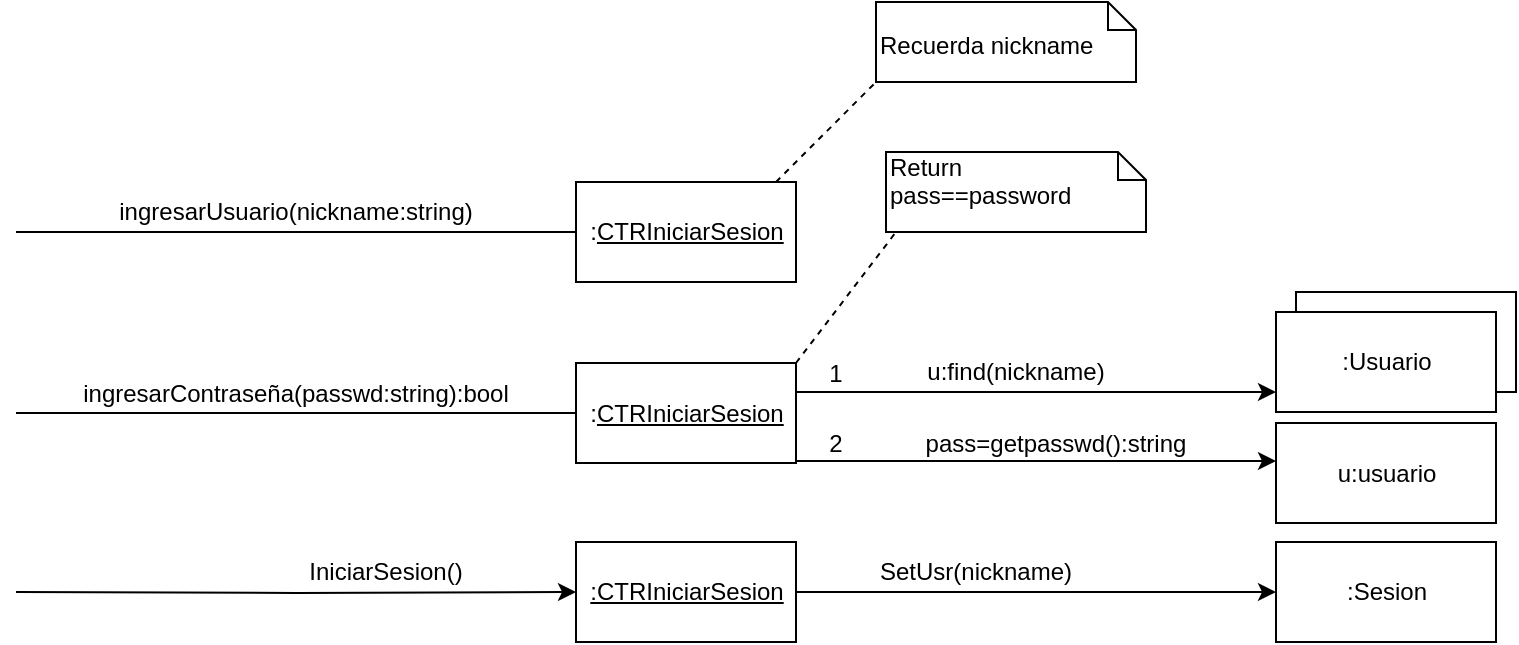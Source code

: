 <mxfile version="10.7.3" type="device"><diagram id="ZuGCl24TimJ8Vy4L3KvW" name="Page-1"><mxGraphModel dx="1188" dy="691" grid="1" gridSize="10" guides="1" tooltips="1" connect="1" arrows="1" fold="1" page="1" pageScale="1" pageWidth="1169" pageHeight="827" math="0" shadow="0"><root><mxCell id="0"/><mxCell id="1" parent="0"/><mxCell id="XuXiGgBF2Fl8GlUCllvv-1" value=":&lt;u&gt;CTRIniciarSesion&lt;/u&gt;" style="html=1;" parent="1" vertex="1"><mxGeometry x="320" y="120" width="110" height="50" as="geometry"/></mxCell><mxCell id="XuXiGgBF2Fl8GlUCllvv-5" value="" style="endArrow=none;html=1;" parent="1" edge="1"><mxGeometry width="50" height="50" relative="1" as="geometry"><mxPoint x="40" y="145" as="sourcePoint"/><mxPoint x="320" y="145" as="targetPoint"/><Array as="points"/></mxGeometry></mxCell><mxCell id="XuXiGgBF2Fl8GlUCllvv-18" value="" style="edgeStyle=orthogonalEdgeStyle;rounded=0;orthogonalLoop=1;jettySize=auto;html=1;" parent="1" edge="1"><mxGeometry relative="1" as="geometry"><mxPoint x="670" y="225" as="targetPoint"/><mxPoint x="430" y="225" as="sourcePoint"/></mxGeometry></mxCell><mxCell id="XuXiGgBF2Fl8GlUCllvv-6" value=":&lt;u&gt;CTRIniciarSesion&lt;/u&gt;" style="html=1;" parent="1" vertex="1"><mxGeometry x="320" y="210.5" width="110" height="50" as="geometry"/></mxCell><mxCell id="XuXiGgBF2Fl8GlUCllvv-7" value="" style="endArrow=none;html=1;" parent="1" edge="1"><mxGeometry width="50" height="50" relative="1" as="geometry"><mxPoint x="40" y="235.5" as="sourcePoint"/><mxPoint x="320" y="235.5" as="targetPoint"/><Array as="points"/></mxGeometry></mxCell><mxCell id="XuXiGgBF2Fl8GlUCllvv-8" value="ingresarUsuario(nickname:string)" style="text;html=1;strokeColor=none;fillColor=none;align=center;verticalAlign=middle;whiteSpace=wrap;rounded=0;" parent="1" vertex="1"><mxGeometry x="160" y="125" width="40" height="20" as="geometry"/></mxCell><mxCell id="XuXiGgBF2Fl8GlUCllvv-9" value="ingresarContraseña(passwd:string):bool&lt;br&gt;" style="text;html=1;strokeColor=none;fillColor=none;align=center;verticalAlign=middle;whiteSpace=wrap;rounded=0;" parent="1" vertex="1"><mxGeometry x="160" y="215.5" width="40" height="20" as="geometry"/></mxCell><mxCell id="XuXiGgBF2Fl8GlUCllvv-19" value="" style="html=1;" parent="1" vertex="1"><mxGeometry x="680" y="175" width="110" height="50" as="geometry"/></mxCell><mxCell id="XuXiGgBF2Fl8GlUCllvv-20" value=":Usuario&lt;br&gt;" style="html=1;" parent="1" vertex="1"><mxGeometry x="670" y="185" width="110" height="50" as="geometry"/></mxCell><mxCell id="XuXiGgBF2Fl8GlUCllvv-32" value="" style="edgeStyle=orthogonalEdgeStyle;rounded=0;orthogonalLoop=1;jettySize=auto;html=1;" parent="1" target="XuXiGgBF2Fl8GlUCllvv-31" edge="1"><mxGeometry relative="1" as="geometry"><mxPoint x="40" y="325" as="sourcePoint"/></mxGeometry></mxCell><mxCell id="XuXiGgBF2Fl8GlUCllvv-24" value="u:usuario&lt;br&gt;" style="html=1;" parent="1" vertex="1"><mxGeometry x="670" y="240.5" width="110" height="50" as="geometry"/></mxCell><mxCell id="XuXiGgBF2Fl8GlUCllvv-35" value="" style="edgeStyle=orthogonalEdgeStyle;rounded=0;orthogonalLoop=1;jettySize=auto;html=1;" parent="1" source="XuXiGgBF2Fl8GlUCllvv-31" target="XuXiGgBF2Fl8GlUCllvv-34" edge="1"><mxGeometry relative="1" as="geometry"/></mxCell><mxCell id="XuXiGgBF2Fl8GlUCllvv-31" value="&lt;u&gt;:CTRIniciarSesion&lt;/u&gt;" style="html=1;" parent="1" vertex="1"><mxGeometry x="320" y="300" width="110" height="50" as="geometry"/></mxCell><mxCell id="XuXiGgBF2Fl8GlUCllvv-34" value=":Sesion&lt;br&gt;" style="html=1;" parent="1" vertex="1"><mxGeometry x="670" y="300" width="110" height="50" as="geometry"/></mxCell><mxCell id="XuXiGgBF2Fl8GlUCllvv-21" value="&lt;br&gt;Recuerda nickname" style="shape=note;whiteSpace=wrap;html=1;size=14;verticalAlign=top;align=left;spacingTop=-6;" parent="1" vertex="1"><mxGeometry x="470" y="30" width="130" height="40" as="geometry"/></mxCell><mxCell id="XuXiGgBF2Fl8GlUCllvv-22" value="" style="endArrow=none;dashed=1;html=1;" parent="1" edge="1"><mxGeometry width="50" height="50" relative="1" as="geometry"><mxPoint x="420" y="120" as="sourcePoint"/><mxPoint x="470" y="70" as="targetPoint"/><Array as="points"/></mxGeometry></mxCell><mxCell id="XuXiGgBF2Fl8GlUCllvv-23" value="u:find(nickname)&lt;br&gt;" style="text;html=1;strokeColor=none;fillColor=none;align=center;verticalAlign=middle;whiteSpace=wrap;rounded=0;" parent="1" vertex="1"><mxGeometry x="520" y="205" width="40" height="20" as="geometry"/></mxCell><mxCell id="XuXiGgBF2Fl8GlUCllvv-26" value="pass=getpasswd():string" style="text;html=1;strokeColor=none;fillColor=none;align=center;verticalAlign=middle;whiteSpace=wrap;rounded=0;" parent="1" vertex="1"><mxGeometry x="540" y="240.5" width="40" height="20" as="geometry"/></mxCell><mxCell id="XuXiGgBF2Fl8GlUCllvv-29" value="" style="endArrow=none;dashed=1;html=1;exitX=0;exitY=0.25;exitDx=0;exitDy=0;" parent="1" source="J390TDP3BY8aMhdnSAxX-2" edge="1"><mxGeometry width="50" height="50" relative="1" as="geometry"><mxPoint x="430" y="195" as="sourcePoint"/><mxPoint x="480" y="145" as="targetPoint"/></mxGeometry></mxCell><mxCell id="XuXiGgBF2Fl8GlUCllvv-30" value="Return&lt;br&gt;pass==password&lt;br&gt;" style="shape=note;whiteSpace=wrap;html=1;size=14;verticalAlign=top;align=left;spacingTop=-6;" parent="1" vertex="1"><mxGeometry x="475" y="105" width="130" height="40" as="geometry"/></mxCell><mxCell id="XuXiGgBF2Fl8GlUCllvv-33" value="IniciarSesion()&lt;br&gt;" style="text;html=1;strokeColor=none;fillColor=none;align=center;verticalAlign=middle;whiteSpace=wrap;rounded=0;" parent="1" vertex="1"><mxGeometry x="205" y="305" width="40" height="20" as="geometry"/></mxCell><mxCell id="XuXiGgBF2Fl8GlUCllvv-36" value="SetUsr(nickname)&lt;br&gt;" style="text;html=1;strokeColor=none;fillColor=none;align=center;verticalAlign=middle;whiteSpace=wrap;rounded=0;" parent="1" vertex="1"><mxGeometry x="500" y="305" width="40" height="20" as="geometry"/></mxCell><mxCell id="J390TDP3BY8aMhdnSAxX-1" value="" style="edgeStyle=orthogonalEdgeStyle;rounded=0;orthogonalLoop=1;jettySize=auto;html=1;" parent="1" edge="1"><mxGeometry relative="1" as="geometry"><mxPoint x="670" y="259.5" as="targetPoint"/><mxPoint x="430" y="259.5" as="sourcePoint"/></mxGeometry></mxCell><mxCell id="J390TDP3BY8aMhdnSAxX-2" value="1" style="text;html=1;strokeColor=none;fillColor=none;align=center;verticalAlign=middle;whiteSpace=wrap;rounded=0;" parent="1" vertex="1"><mxGeometry x="430" y="205.5" width="40" height="20" as="geometry"/></mxCell><mxCell id="J390TDP3BY8aMhdnSAxX-3" value="2" style="text;html=1;strokeColor=none;fillColor=none;align=center;verticalAlign=middle;whiteSpace=wrap;rounded=0;" parent="1" vertex="1"><mxGeometry x="430" y="240.5" width="40" height="20" as="geometry"/></mxCell></root></mxGraphModel></diagram></mxfile>